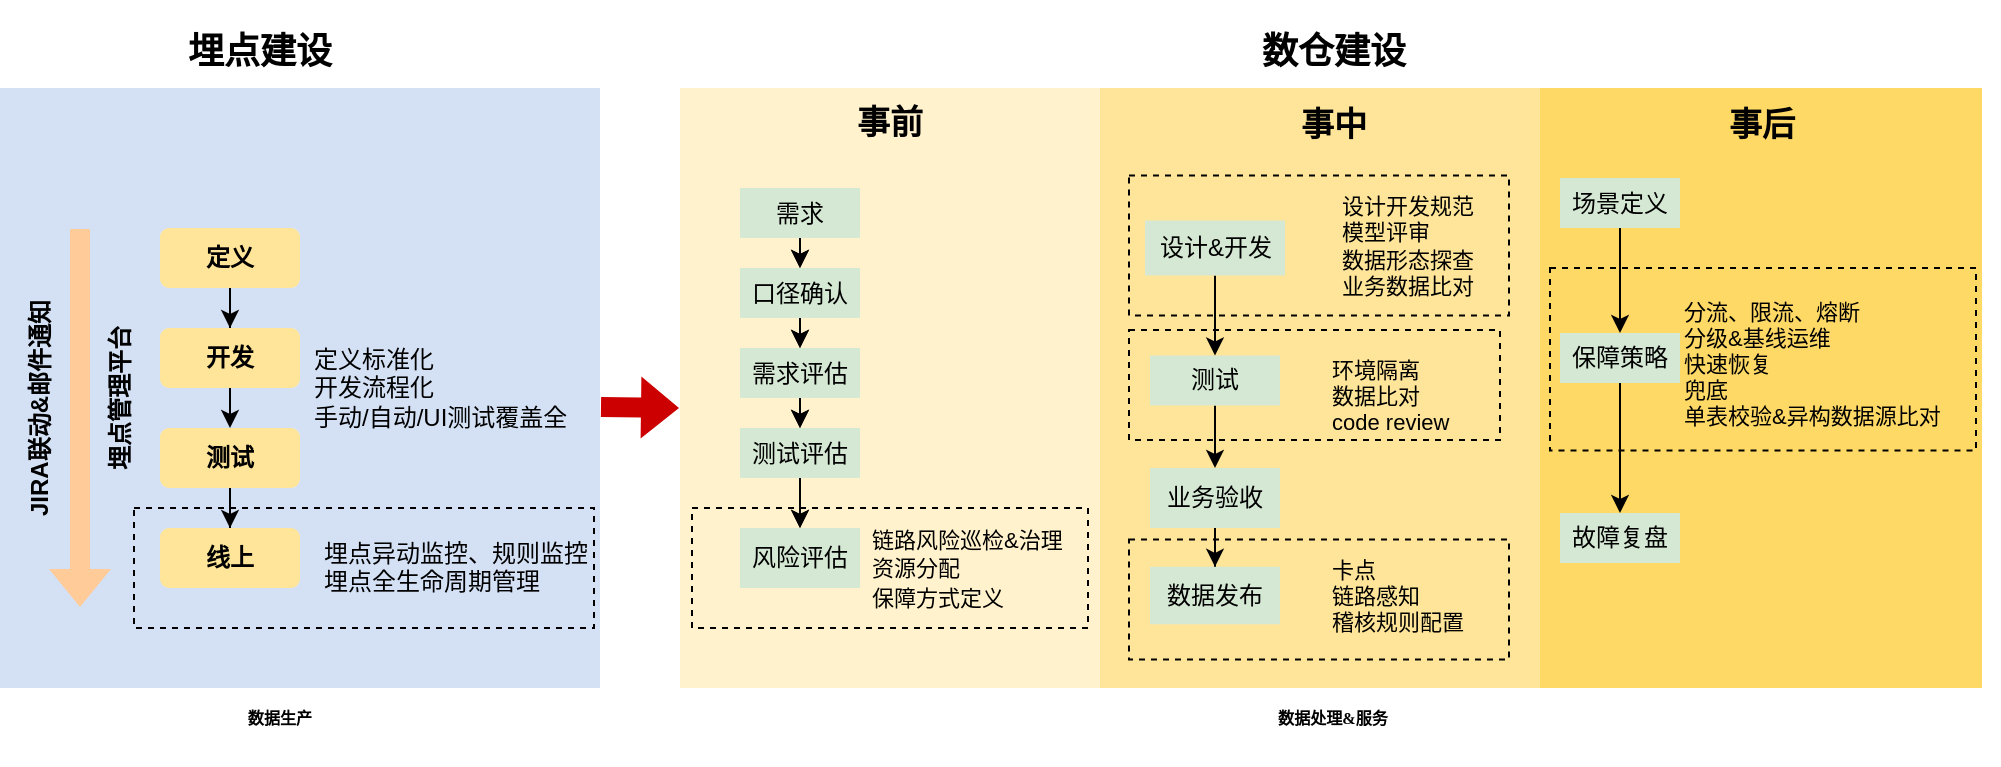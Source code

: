 <mxfile version="16.6.4" type="github">
  <diagram id="VeE7li5wM5BbzBFu2hIH" name="第 1 页">
    <mxGraphModel dx="2130" dy="762" grid="1" gridSize="10" guides="1" tooltips="1" connect="1" arrows="1" fold="1" page="1" pageScale="1" pageWidth="827" pageHeight="1169" math="0" shadow="0">
      <root>
        <mxCell id="0" />
        <mxCell id="1" parent="0" />
        <mxCell id="TgXje85l5A2x8AtPbwSx-181" value="" style="rounded=0;whiteSpace=wrap;html=1;dashed=1;fontSize=11;strokeColor=none;fillColor=#FFD966;fontColor=#1A1A1A;" vertex="1" parent="1">
          <mxGeometry x="630" y="180" width="221" height="300" as="geometry" />
        </mxCell>
        <mxCell id="TgXje85l5A2x8AtPbwSx-180" value="" style="rounded=0;whiteSpace=wrap;html=1;dashed=1;fontSize=11;strokeColor=none;fillColor=#FFE599;fontColor=#1A1A1A;" vertex="1" parent="1">
          <mxGeometry x="409" y="180" width="221" height="300" as="geometry" />
        </mxCell>
        <mxCell id="TgXje85l5A2x8AtPbwSx-179" value="" style="rounded=0;whiteSpace=wrap;html=1;dashed=1;fontSize=11;strokeColor=none;fillColor=#FFF2CC;fontColor=#1A1A1A;" vertex="1" parent="1">
          <mxGeometry x="200" y="180" width="210" height="300" as="geometry" />
        </mxCell>
        <mxCell id="TgXje85l5A2x8AtPbwSx-166" value="" style="rounded=0;whiteSpace=wrap;html=1;dashed=1;fontSize=11;strokeColor=default;fillColor=none;" vertex="1" parent="1">
          <mxGeometry x="424.5" y="223.75" width="190" height="70" as="geometry" />
        </mxCell>
        <mxCell id="iL24kiF9AvWuWapnE7Iy-1" value="" style="rounded=0;whiteSpace=wrap;html=1;dashed=1;fillColor=#D4E1F5;strokeColor=none;" parent="1" vertex="1">
          <mxGeometry x="-140" y="180" width="300" height="300" as="geometry" />
        </mxCell>
        <mxCell id="iL24kiF9AvWuWapnE7Iy-4" value="&lt;h6&gt;数据生产&lt;/h6&gt;" style="text;html=1;strokeColor=none;fillColor=none;align=center;verticalAlign=middle;whiteSpace=wrap;rounded=0;" parent="1" vertex="1">
          <mxGeometry x="-40" y="480" width="80" height="30" as="geometry" />
        </mxCell>
        <mxCell id="iL24kiF9AvWuWapnE7Iy-5" value="&lt;h6&gt;数据处理&amp;amp;服务&lt;/h6&gt;" style="text;html=1;strokeColor=none;fillColor=none;align=center;verticalAlign=middle;whiteSpace=wrap;rounded=0;fontFamily=微软雅黑;" parent="1" vertex="1">
          <mxGeometry x="449" y="480" width="155" height="30" as="geometry" />
        </mxCell>
        <mxCell id="iL24kiF9AvWuWapnE7Iy-13" value="&lt;h2&gt;&lt;b&gt;埋点建设&lt;/b&gt;&lt;/h2&gt;" style="text;html=1;strokeColor=none;fillColor=none;align=center;verticalAlign=middle;whiteSpace=wrap;rounded=0;dashed=1;" parent="1" vertex="1">
          <mxGeometry x="-80" y="147" width="140" height="30" as="geometry" />
        </mxCell>
        <mxCell id="iL24kiF9AvWuWapnE7Iy-14" value="&lt;h2&gt;数仓建设&lt;/h2&gt;" style="text;html=1;strokeColor=none;fillColor=none;align=center;verticalAlign=middle;whiteSpace=wrap;rounded=0;dashed=1;fontStyle=1" parent="1" vertex="1">
          <mxGeometry x="456.5" y="147" width="140" height="30" as="geometry" />
        </mxCell>
        <mxCell id="TgXje85l5A2x8AtPbwSx-1" style="edgeStyle=orthogonalEdgeStyle;rounded=0;orthogonalLoop=1;jettySize=auto;html=1;exitX=0.5;exitY=1;exitDx=0;exitDy=0;" edge="1" parent="1" source="iL24kiF9AvWuWapnE7Iy-17" target="iL24kiF9AvWuWapnE7Iy-30">
          <mxGeometry relative="1" as="geometry" />
        </mxCell>
        <mxCell id="iL24kiF9AvWuWapnE7Iy-17" value="&lt;h4&gt;定义&lt;/h4&gt;" style="rounded=1;whiteSpace=wrap;html=1;dashed=1;strokeColor=none;fillColor=#dae8fc;" parent="1" vertex="1">
          <mxGeometry x="-60" y="250" width="70" height="30" as="geometry" />
        </mxCell>
        <mxCell id="iL24kiF9AvWuWapnE7Iy-25" value="&lt;h4&gt;&lt;span style=&quot;font-weight: normal&quot;&gt;定义标准化&lt;br&gt;开发流程化&lt;br&gt;手动/自动/UI测试覆盖全&lt;/span&gt;&lt;/h4&gt;" style="text;html=1;strokeColor=none;fillColor=none;align=left;verticalAlign=middle;whiteSpace=wrap;rounded=0;dashed=1;" parent="1" vertex="1">
          <mxGeometry x="15" y="295" width="150" height="70" as="geometry" />
        </mxCell>
        <mxCell id="TgXje85l5A2x8AtPbwSx-2" style="edgeStyle=orthogonalEdgeStyle;rounded=0;orthogonalLoop=1;jettySize=auto;html=1;exitX=0.5;exitY=1;exitDx=0;exitDy=0;entryX=0.5;entryY=0;entryDx=0;entryDy=0;" edge="1" parent="1" source="iL24kiF9AvWuWapnE7Iy-30" target="iL24kiF9AvWuWapnE7Iy-35">
          <mxGeometry relative="1" as="geometry" />
        </mxCell>
        <mxCell id="iL24kiF9AvWuWapnE7Iy-30" value="&lt;h4&gt;开发&lt;/h4&gt;" style="rounded=1;whiteSpace=wrap;html=1;dashed=1;fillColor=#dae8fc;strokeColor=none;" parent="1" vertex="1">
          <mxGeometry x="-60" y="300" width="70" height="30" as="geometry" />
        </mxCell>
        <mxCell id="TgXje85l5A2x8AtPbwSx-4" style="edgeStyle=orthogonalEdgeStyle;rounded=0;orthogonalLoop=1;jettySize=auto;html=1;exitX=0.5;exitY=1;exitDx=0;exitDy=0;" edge="1" parent="1" source="iL24kiF9AvWuWapnE7Iy-35" target="TgXje85l5A2x8AtPbwSx-3">
          <mxGeometry relative="1" as="geometry" />
        </mxCell>
        <mxCell id="iL24kiF9AvWuWapnE7Iy-35" value="&lt;h4&gt;测试&lt;/h4&gt;" style="rounded=1;whiteSpace=wrap;html=1;dashed=1;fillColor=#dae8fc;strokeColor=none;" parent="1" vertex="1">
          <mxGeometry x="-60" y="350" width="70" height="30" as="geometry" />
        </mxCell>
        <mxCell id="TgXje85l5A2x8AtPbwSx-3" value="&lt;h4&gt;线上&lt;/h4&gt;" style="rounded=1;whiteSpace=wrap;html=1;dashed=1;fillColor=#FFE599;strokeColor=none;" vertex="1" parent="1">
          <mxGeometry x="-60" y="400" width="70" height="30" as="geometry" />
        </mxCell>
        <mxCell id="TgXje85l5A2x8AtPbwSx-5" value="" style="shape=flexArrow;endArrow=classic;html=1;rounded=0;fillColor=#FFCC99;strokeColor=none;" edge="1" parent="1">
          <mxGeometry width="50" height="50" relative="1" as="geometry">
            <mxPoint x="-100" y="250" as="sourcePoint" />
            <mxPoint x="-100" y="440" as="targetPoint" />
          </mxGeometry>
        </mxCell>
        <mxCell id="TgXje85l5A2x8AtPbwSx-7" value="&lt;b&gt;JIRA联动&amp;amp;邮件通知&lt;/b&gt;" style="text;html=1;strokeColor=none;fillColor=none;align=center;verticalAlign=middle;whiteSpace=wrap;rounded=0;rotation=-90;" vertex="1" parent="1">
          <mxGeometry x="-190" y="320" width="140" height="40" as="geometry" />
        </mxCell>
        <mxCell id="TgXje85l5A2x8AtPbwSx-8" value="&lt;b&gt;埋点管理平台&lt;/b&gt;" style="text;html=1;strokeColor=none;fillColor=none;align=center;verticalAlign=middle;whiteSpace=wrap;rounded=0;rotation=-90;" vertex="1" parent="1">
          <mxGeometry x="-150" y="315" width="140" height="40" as="geometry" />
        </mxCell>
        <mxCell id="TgXje85l5A2x8AtPbwSx-9" value="&lt;div&gt;&lt;br&gt;&lt;/div&gt;&lt;div&gt;&lt;br&gt;&lt;/div&gt;&lt;div&gt;埋点异动监控、规则监控&lt;/div&gt;&lt;div&gt;埋点全生命周期管理&lt;/div&gt;" style="text;html=1;strokeColor=none;fillColor=none;align=left;verticalAlign=middle;whiteSpace=wrap;rounded=0;dashed=1;" vertex="1" parent="1">
          <mxGeometry x="20" y="380" width="170" height="50" as="geometry" />
        </mxCell>
        <mxCell id="TgXje85l5A2x8AtPbwSx-46" style="edgeStyle=orthogonalEdgeStyle;rounded=0;orthogonalLoop=1;jettySize=auto;html=1;exitX=0.5;exitY=1;exitDx=0;exitDy=0;entryX=0.5;entryY=0;entryDx=0;entryDy=0;fillColor=#CC6600;" edge="1" parent="1" source="TgXje85l5A2x8AtPbwSx-33" target="TgXje85l5A2x8AtPbwSx-36">
          <mxGeometry relative="1" as="geometry" />
        </mxCell>
        <mxCell id="TgXje85l5A2x8AtPbwSx-33" value="口径确认" style="rounded=0;whiteSpace=wrap;html=1;strokeColor=none;fillColor=#D5E8D4;" vertex="1" parent="1">
          <mxGeometry x="230" y="270" width="60" height="25" as="geometry" />
        </mxCell>
        <mxCell id="TgXje85l5A2x8AtPbwSx-120" style="edgeStyle=orthogonalEdgeStyle;rounded=0;orthogonalLoop=1;jettySize=auto;html=1;exitX=0.5;exitY=1;exitDx=0;exitDy=0;entryX=0.5;entryY=0;entryDx=0;entryDy=0;fontSize=11;fillColor=#CC6600;" edge="1" parent="1" source="TgXje85l5A2x8AtPbwSx-36" target="TgXje85l5A2x8AtPbwSx-37">
          <mxGeometry relative="1" as="geometry" />
        </mxCell>
        <mxCell id="TgXje85l5A2x8AtPbwSx-36" value="需求评估" style="rounded=0;whiteSpace=wrap;html=1;strokeColor=none;fillColor=#D5E8D4;" vertex="1" parent="1">
          <mxGeometry x="230" y="310" width="60" height="25" as="geometry" />
        </mxCell>
        <mxCell id="TgXje85l5A2x8AtPbwSx-49" style="edgeStyle=orthogonalEdgeStyle;rounded=0;orthogonalLoop=1;jettySize=auto;html=1;exitX=0.5;exitY=1;exitDx=0;exitDy=0;fillColor=#CC6600;" edge="1" parent="1" source="TgXje85l5A2x8AtPbwSx-37" target="TgXje85l5A2x8AtPbwSx-38">
          <mxGeometry relative="1" as="geometry" />
        </mxCell>
        <mxCell id="TgXje85l5A2x8AtPbwSx-37" value="测试评估" style="rounded=0;whiteSpace=wrap;html=1;strokeColor=none;fillColor=#D5E8D4;" vertex="1" parent="1">
          <mxGeometry x="230" y="350" width="60" height="25" as="geometry" />
        </mxCell>
        <mxCell id="TgXje85l5A2x8AtPbwSx-38" value="风险&lt;font face=&quot;微软雅黑&quot;&gt;评估&lt;/font&gt;" style="rounded=0;whiteSpace=wrap;html=1;strokeColor=none;fillColor=#D5E8D4;" vertex="1" parent="1">
          <mxGeometry x="230" y="400" width="60" height="30" as="geometry" />
        </mxCell>
        <mxCell id="TgXje85l5A2x8AtPbwSx-45" style="edgeStyle=orthogonalEdgeStyle;rounded=0;orthogonalLoop=1;jettySize=auto;html=1;exitX=0.5;exitY=1;exitDx=0;exitDy=0;entryX=0.5;entryY=0;entryDx=0;entryDy=0;fillColor=#CC6600;" edge="1" parent="1" source="TgXje85l5A2x8AtPbwSx-44" target="TgXje85l5A2x8AtPbwSx-33">
          <mxGeometry relative="1" as="geometry" />
        </mxCell>
        <mxCell id="TgXje85l5A2x8AtPbwSx-44" value="需求" style="rounded=0;whiteSpace=wrap;html=1;strokeColor=none;fillColor=#97D077;" vertex="1" parent="1">
          <mxGeometry x="230" y="230" width="60" height="25" as="geometry" />
        </mxCell>
        <mxCell id="TgXje85l5A2x8AtPbwSx-55" value="&lt;font style=&quot;font-size: 11px&quot;&gt;链路风险巡检&amp;amp;治理&lt;br style=&quot;font-size: 11px&quot;&gt;资源分配&lt;br style=&quot;font-size: 11px&quot;&gt;保障方式定义&lt;br&gt;&lt;/font&gt;" style="text;html=1;strokeColor=none;fillColor=none;align=left;verticalAlign=middle;whiteSpace=wrap;rounded=0;dashed=1;" vertex="1" parent="1">
          <mxGeometry x="294" y="400" width="230" height="40" as="geometry" />
        </mxCell>
        <mxCell id="TgXje85l5A2x8AtPbwSx-159" style="edgeStyle=orthogonalEdgeStyle;rounded=0;orthogonalLoop=1;jettySize=auto;html=1;exitX=0.5;exitY=1;exitDx=0;exitDy=0;fontSize=11;fillColor=#CC6600;" edge="1" parent="1" source="TgXje85l5A2x8AtPbwSx-90" target="TgXje85l5A2x8AtPbwSx-96">
          <mxGeometry relative="1" as="geometry" />
        </mxCell>
        <mxCell id="TgXje85l5A2x8AtPbwSx-90" value="测试" style="rounded=0;whiteSpace=wrap;html=1;strokeColor=none;fillColor=#D5E8D4;" vertex="1" parent="1">
          <mxGeometry x="435" y="313.75" width="65" height="25" as="geometry" />
        </mxCell>
        <mxCell id="TgXje85l5A2x8AtPbwSx-160" style="edgeStyle=orthogonalEdgeStyle;rounded=0;orthogonalLoop=1;jettySize=auto;html=1;exitX=0.5;exitY=1;exitDx=0;exitDy=0;fontSize=11;fillColor=#CC6600;" edge="1" parent="1" source="TgXje85l5A2x8AtPbwSx-96" target="TgXje85l5A2x8AtPbwSx-98">
          <mxGeometry relative="1" as="geometry" />
        </mxCell>
        <mxCell id="TgXje85l5A2x8AtPbwSx-96" value="业务验收" style="rounded=0;whiteSpace=wrap;html=1;strokeColor=none;fillColor=#D5E8D4;" vertex="1" parent="1">
          <mxGeometry x="435" y="370" width="65" height="30" as="geometry" />
        </mxCell>
        <mxCell id="TgXje85l5A2x8AtPbwSx-98" value="数据发布" style="rounded=0;whiteSpace=wrap;html=1;strokeColor=none;fillColor=#D5E8D4;" vertex="1" parent="1">
          <mxGeometry x="435" y="419.38" width="65" height="28.75" as="geometry" />
        </mxCell>
        <mxCell id="TgXje85l5A2x8AtPbwSx-108" value="环境隔离&lt;br&gt;数据比对&lt;br&gt;&lt;div style=&quot;&quot;&gt;code review&lt;/div&gt;" style="text;html=1;strokeColor=none;fillColor=none;align=left;verticalAlign=middle;whiteSpace=wrap;rounded=0;dashed=1;fontSize=11;" vertex="1" parent="1">
          <mxGeometry x="524" y="308.75" width="80" height="50" as="geometry" />
        </mxCell>
        <mxCell id="TgXje85l5A2x8AtPbwSx-109" value="&lt;div style=&quot;&quot;&gt;&lt;span&gt;卡点&lt;/span&gt;&lt;/div&gt;链路感知&lt;br&gt;稽核规则配置" style="text;html=1;strokeColor=none;fillColor=none;align=left;verticalAlign=middle;whiteSpace=wrap;rounded=0;dashed=1;fontSize=11;" vertex="1" parent="1">
          <mxGeometry x="524" y="408.75" width="80" height="50" as="geometry" />
        </mxCell>
        <mxCell id="TgXje85l5A2x8AtPbwSx-117" value="&lt;div style=&quot;text-align: left&quot;&gt;&lt;span&gt;设计开发规范&lt;/span&gt;&lt;/div&gt;&lt;div style=&quot;text-align: left&quot;&gt;&lt;span&gt;模型评审&lt;/span&gt;&lt;/div&gt;数据形态探查&lt;br&gt;业务数据比对" style="text;html=1;strokeColor=none;fillColor=none;align=center;verticalAlign=middle;whiteSpace=wrap;rounded=0;dashed=1;fontSize=11;" vertex="1" parent="1">
          <mxGeometry x="524" y="233.75" width="80" height="50" as="geometry" />
        </mxCell>
        <mxCell id="TgXje85l5A2x8AtPbwSx-118" value="分流、限流、熔断&lt;br&gt;分级&amp;amp;基线运维&lt;br&gt;快速恢复&lt;br&gt;兜底&lt;br&gt;单表校验&amp;amp;异构数据源比对&lt;br&gt;&lt;div&gt;&lt;/div&gt;" style="text;html=1;strokeColor=none;fillColor=none;align=left;verticalAlign=middle;whiteSpace=wrap;rounded=0;dashed=1;fontSize=11;" vertex="1" parent="1">
          <mxGeometry x="700" y="265" width="159.5" height="105" as="geometry" />
        </mxCell>
        <mxCell id="TgXje85l5A2x8AtPbwSx-125" style="edgeStyle=orthogonalEdgeStyle;rounded=0;orthogonalLoop=1;jettySize=auto;html=1;exitX=0.5;exitY=1;exitDx=0;exitDy=0;entryX=0.5;entryY=0;entryDx=0;entryDy=0;fillColor=#CC6600;" edge="1" parent="1">
          <mxGeometry relative="1" as="geometry">
            <mxPoint x="260" y="295" as="sourcePoint" />
            <mxPoint x="260" y="310" as="targetPoint" />
          </mxGeometry>
        </mxCell>
        <mxCell id="TgXje85l5A2x8AtPbwSx-127" style="edgeStyle=orthogonalEdgeStyle;rounded=0;orthogonalLoop=1;jettySize=auto;html=1;exitX=0.5;exitY=1;exitDx=0;exitDy=0;entryX=0.5;entryY=0;entryDx=0;entryDy=0;fontSize=11;fillColor=#CC6600;" edge="1" parent="1">
          <mxGeometry relative="1" as="geometry">
            <mxPoint x="260" y="335" as="sourcePoint" />
            <mxPoint x="260" y="350" as="targetPoint" />
          </mxGeometry>
        </mxCell>
        <mxCell id="TgXje85l5A2x8AtPbwSx-129" style="edgeStyle=orthogonalEdgeStyle;rounded=0;orthogonalLoop=1;jettySize=auto;html=1;exitX=0.5;exitY=1;exitDx=0;exitDy=0;fillColor=#CC6600;" edge="1" parent="1">
          <mxGeometry relative="1" as="geometry">
            <mxPoint x="260" y="375" as="sourcePoint" />
            <mxPoint x="260" y="400" as="targetPoint" />
          </mxGeometry>
        </mxCell>
        <mxCell id="TgXje85l5A2x8AtPbwSx-132" style="edgeStyle=orthogonalEdgeStyle;rounded=0;orthogonalLoop=1;jettySize=auto;html=1;exitX=0.5;exitY=1;exitDx=0;exitDy=0;entryX=0.5;entryY=0;entryDx=0;entryDy=0;fillColor=#CC6600;" edge="1" parent="1">
          <mxGeometry relative="1" as="geometry">
            <mxPoint x="260" y="255" as="sourcePoint" />
            <mxPoint x="260" y="270" as="targetPoint" />
          </mxGeometry>
        </mxCell>
        <mxCell id="TgXje85l5A2x8AtPbwSx-192" style="edgeStyle=orthogonalEdgeStyle;rounded=0;orthogonalLoop=1;jettySize=auto;html=1;exitX=0.5;exitY=1;exitDx=0;exitDy=0;fontSize=11;fontColor=#000000;fillColor=#FFE599;" edge="1" parent="1" source="TgXje85l5A2x8AtPbwSx-139" target="TgXje85l5A2x8AtPbwSx-191">
          <mxGeometry relative="1" as="geometry" />
        </mxCell>
        <mxCell id="TgXje85l5A2x8AtPbwSx-139" value="保障策略" style="rounded=0;whiteSpace=wrap;html=1;strokeColor=none;fillColor=#D5E8D4;" vertex="1" parent="1">
          <mxGeometry x="640" y="302.5" width="60" height="25" as="geometry" />
        </mxCell>
        <mxCell id="TgXje85l5A2x8AtPbwSx-148" value="&lt;h2&gt;事前&lt;/h2&gt;" style="text;html=1;strokeColor=none;fillColor=none;align=center;verticalAlign=middle;whiteSpace=wrap;rounded=0;dashed=1;fontSize=11;" vertex="1" parent="1">
          <mxGeometry x="275" y="182" width="60" height="30" as="geometry" />
        </mxCell>
        <mxCell id="TgXje85l5A2x8AtPbwSx-149" value="&lt;h2&gt;事中&lt;/h2&gt;" style="text;html=1;strokeColor=none;fillColor=none;align=center;verticalAlign=middle;whiteSpace=wrap;rounded=0;dashed=1;fontSize=11;" vertex="1" parent="1">
          <mxGeometry x="496.5" y="183" width="60" height="30" as="geometry" />
        </mxCell>
        <mxCell id="TgXje85l5A2x8AtPbwSx-158" style="edgeStyle=orthogonalEdgeStyle;rounded=0;orthogonalLoop=1;jettySize=auto;html=1;exitX=0.5;exitY=1;exitDx=0;exitDy=0;entryX=0.5;entryY=0;entryDx=0;entryDy=0;fontSize=11;fillColor=#CC6600;" edge="1" parent="1" source="TgXje85l5A2x8AtPbwSx-154" target="TgXje85l5A2x8AtPbwSx-90">
          <mxGeometry relative="1" as="geometry" />
        </mxCell>
        <mxCell id="TgXje85l5A2x8AtPbwSx-163" value="" style="rounded=0;whiteSpace=wrap;html=1;dashed=1;fontSize=11;strokeColor=default;fillColor=none;" vertex="1" parent="1">
          <mxGeometry x="424.5" y="301" width="185.5" height="55" as="geometry" />
        </mxCell>
        <mxCell id="TgXje85l5A2x8AtPbwSx-154" value="设计&amp;amp;开发" style="rounded=0;whiteSpace=wrap;html=1;strokeColor=none;fillColor=#D5E8D4;" vertex="1" parent="1">
          <mxGeometry x="432.5" y="246.25" width="70" height="27.5" as="geometry" />
        </mxCell>
        <mxCell id="TgXje85l5A2x8AtPbwSx-190" style="edgeStyle=orthogonalEdgeStyle;rounded=0;orthogonalLoop=1;jettySize=auto;html=1;exitX=0.5;exitY=1;exitDx=0;exitDy=0;fontSize=11;fontColor=#000000;fillColor=#CC6600;" edge="1" parent="1" source="TgXje85l5A2x8AtPbwSx-177" target="TgXje85l5A2x8AtPbwSx-139">
          <mxGeometry relative="1" as="geometry" />
        </mxCell>
        <mxCell id="TgXje85l5A2x8AtPbwSx-177" value="场景定义" style="rounded=0;whiteSpace=wrap;html=1;strokeColor=none;fillColor=#D5E8D4;" vertex="1" parent="1">
          <mxGeometry x="640" y="225" width="60" height="25" as="geometry" />
        </mxCell>
        <mxCell id="TgXje85l5A2x8AtPbwSx-182" value="&lt;h4&gt;定义&lt;/h4&gt;" style="rounded=1;whiteSpace=wrap;html=1;dashed=1;strokeColor=none;fillColor=#FFE599;" vertex="1" parent="1">
          <mxGeometry x="-60" y="250" width="70" height="30" as="geometry" />
        </mxCell>
        <mxCell id="TgXje85l5A2x8AtPbwSx-183" value="&lt;h4&gt;开发&lt;/h4&gt;" style="rounded=1;whiteSpace=wrap;html=1;dashed=1;fillColor=#FFE599;strokeColor=none;" vertex="1" parent="1">
          <mxGeometry x="-60" y="300" width="70" height="30" as="geometry" />
        </mxCell>
        <mxCell id="TgXje85l5A2x8AtPbwSx-184" value="&lt;h4&gt;测试&lt;/h4&gt;" style="rounded=1;whiteSpace=wrap;html=1;dashed=1;fillColor=#FFE599;strokeColor=none;" vertex="1" parent="1">
          <mxGeometry x="-60" y="350" width="70" height="30" as="geometry" />
        </mxCell>
        <mxCell id="TgXje85l5A2x8AtPbwSx-189" value="" style="rounded=0;whiteSpace=wrap;html=1;dashed=1;fontSize=11;strokeColor=default;fillColor=none;" vertex="1" parent="1">
          <mxGeometry x="424.5" y="405.75" width="190" height="60" as="geometry" />
        </mxCell>
        <mxCell id="TgXje85l5A2x8AtPbwSx-191" value="故障复盘" style="rounded=0;whiteSpace=wrap;html=1;strokeColor=none;fillColor=#D5E8D4;" vertex="1" parent="1">
          <mxGeometry x="640" y="392.5" width="60" height="25" as="geometry" />
        </mxCell>
        <mxCell id="TgXje85l5A2x8AtPbwSx-194" value="" style="rounded=0;whiteSpace=wrap;html=1;dashed=1;fontSize=11;strokeColor=default;fillColor=none;" vertex="1" parent="1">
          <mxGeometry x="635" y="270" width="213" height="91.25" as="geometry" />
        </mxCell>
        <mxCell id="TgXje85l5A2x8AtPbwSx-193" value="需求" style="rounded=0;whiteSpace=wrap;html=1;strokeColor=none;fillColor=#D5E8D4;" vertex="1" parent="1">
          <mxGeometry x="230" y="230" width="60" height="25" as="geometry" />
        </mxCell>
        <mxCell id="TgXje85l5A2x8AtPbwSx-197" value="" style="shape=flexArrow;endArrow=classic;html=1;rounded=0;fontSize=11;fontColor=#000000;fillColor=#CC0000;strokeColor=none;" edge="1" parent="1">
          <mxGeometry width="50" height="50" relative="1" as="geometry">
            <mxPoint x="160" y="339.5" as="sourcePoint" />
            <mxPoint x="200" y="340" as="targetPoint" />
          </mxGeometry>
        </mxCell>
        <mxCell id="TgXje85l5A2x8AtPbwSx-199" value="&lt;h2&gt;事后&lt;/h2&gt;" style="text;html=1;strokeColor=none;fillColor=none;align=center;verticalAlign=middle;whiteSpace=wrap;rounded=0;dashed=1;fontSize=11;" vertex="1" parent="1">
          <mxGeometry x="710.5" y="183" width="60" height="30" as="geometry" />
        </mxCell>
        <mxCell id="TgXje85l5A2x8AtPbwSx-203" value="" style="rounded=0;whiteSpace=wrap;html=1;dashed=1;fontSize=11;strokeColor=default;fillColor=none;" vertex="1" parent="1">
          <mxGeometry x="206" y="390" width="198" height="60" as="geometry" />
        </mxCell>
        <mxCell id="TgXje85l5A2x8AtPbwSx-141" value="" style="rounded=0;whiteSpace=wrap;html=1;dashed=1;fontSize=11;strokeColor=default;fillColor=none;" vertex="1" parent="1">
          <mxGeometry x="-73" y="390" width="230" height="60" as="geometry" />
        </mxCell>
      </root>
    </mxGraphModel>
  </diagram>
</mxfile>
